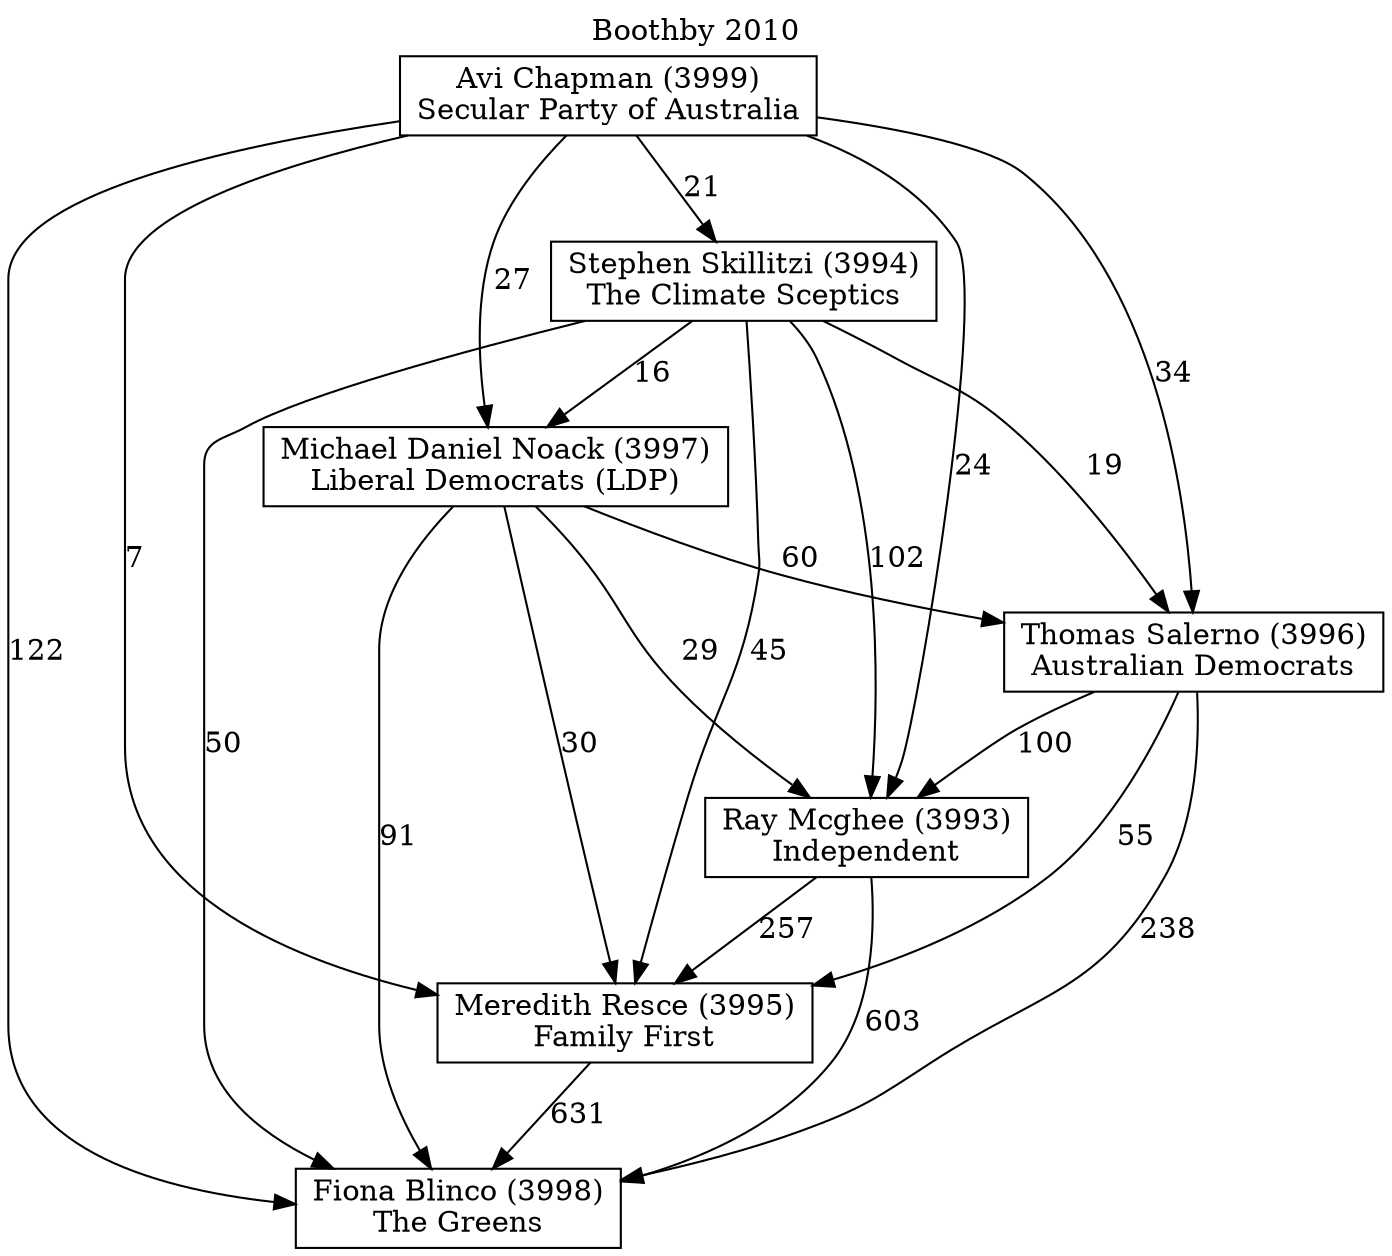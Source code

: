 // House preference flow
digraph "Fiona Blinco (3998)_Boothby_2010" {
	graph [label="Boothby 2010" labelloc=t mclimit=10]
	node [shape=box]
	"Fiona Blinco (3998)" [label="Fiona Blinco (3998)
The Greens"]
	"Meredith Resce (3995)" [label="Meredith Resce (3995)
Family First"]
	"Ray Mcghee (3993)" [label="Ray Mcghee (3993)
Independent"]
	"Thomas Salerno (3996)" [label="Thomas Salerno (3996)
Australian Democrats"]
	"Michael Daniel Noack (3997)" [label="Michael Daniel Noack (3997)
Liberal Democrats (LDP)"]
	"Stephen Skillitzi (3994)" [label="Stephen Skillitzi (3994)
The Climate Sceptics"]
	"Avi Chapman (3999)" [label="Avi Chapman (3999)
Secular Party of Australia"]
	"Fiona Blinco (3998)" [label="Fiona Blinco (3998)
The Greens"]
	"Ray Mcghee (3993)" [label="Ray Mcghee (3993)
Independent"]
	"Thomas Salerno (3996)" [label="Thomas Salerno (3996)
Australian Democrats"]
	"Michael Daniel Noack (3997)" [label="Michael Daniel Noack (3997)
Liberal Democrats (LDP)"]
	"Stephen Skillitzi (3994)" [label="Stephen Skillitzi (3994)
The Climate Sceptics"]
	"Avi Chapman (3999)" [label="Avi Chapman (3999)
Secular Party of Australia"]
	"Fiona Blinco (3998)" [label="Fiona Blinco (3998)
The Greens"]
	"Thomas Salerno (3996)" [label="Thomas Salerno (3996)
Australian Democrats"]
	"Michael Daniel Noack (3997)" [label="Michael Daniel Noack (3997)
Liberal Democrats (LDP)"]
	"Stephen Skillitzi (3994)" [label="Stephen Skillitzi (3994)
The Climate Sceptics"]
	"Avi Chapman (3999)" [label="Avi Chapman (3999)
Secular Party of Australia"]
	"Fiona Blinco (3998)" [label="Fiona Blinco (3998)
The Greens"]
	"Michael Daniel Noack (3997)" [label="Michael Daniel Noack (3997)
Liberal Democrats (LDP)"]
	"Stephen Skillitzi (3994)" [label="Stephen Skillitzi (3994)
The Climate Sceptics"]
	"Avi Chapman (3999)" [label="Avi Chapman (3999)
Secular Party of Australia"]
	"Fiona Blinco (3998)" [label="Fiona Blinco (3998)
The Greens"]
	"Stephen Skillitzi (3994)" [label="Stephen Skillitzi (3994)
The Climate Sceptics"]
	"Avi Chapman (3999)" [label="Avi Chapman (3999)
Secular Party of Australia"]
	"Fiona Blinco (3998)" [label="Fiona Blinco (3998)
The Greens"]
	"Avi Chapman (3999)" [label="Avi Chapman (3999)
Secular Party of Australia"]
	"Avi Chapman (3999)" [label="Avi Chapman (3999)
Secular Party of Australia"]
	"Stephen Skillitzi (3994)" [label="Stephen Skillitzi (3994)
The Climate Sceptics"]
	"Avi Chapman (3999)" [label="Avi Chapman (3999)
Secular Party of Australia"]
	"Avi Chapman (3999)" [label="Avi Chapman (3999)
Secular Party of Australia"]
	"Michael Daniel Noack (3997)" [label="Michael Daniel Noack (3997)
Liberal Democrats (LDP)"]
	"Stephen Skillitzi (3994)" [label="Stephen Skillitzi (3994)
The Climate Sceptics"]
	"Avi Chapman (3999)" [label="Avi Chapman (3999)
Secular Party of Australia"]
	"Michael Daniel Noack (3997)" [label="Michael Daniel Noack (3997)
Liberal Democrats (LDP)"]
	"Avi Chapman (3999)" [label="Avi Chapman (3999)
Secular Party of Australia"]
	"Avi Chapman (3999)" [label="Avi Chapman (3999)
Secular Party of Australia"]
	"Stephen Skillitzi (3994)" [label="Stephen Skillitzi (3994)
The Climate Sceptics"]
	"Avi Chapman (3999)" [label="Avi Chapman (3999)
Secular Party of Australia"]
	"Avi Chapman (3999)" [label="Avi Chapman (3999)
Secular Party of Australia"]
	"Thomas Salerno (3996)" [label="Thomas Salerno (3996)
Australian Democrats"]
	"Michael Daniel Noack (3997)" [label="Michael Daniel Noack (3997)
Liberal Democrats (LDP)"]
	"Stephen Skillitzi (3994)" [label="Stephen Skillitzi (3994)
The Climate Sceptics"]
	"Avi Chapman (3999)" [label="Avi Chapman (3999)
Secular Party of Australia"]
	"Thomas Salerno (3996)" [label="Thomas Salerno (3996)
Australian Democrats"]
	"Stephen Skillitzi (3994)" [label="Stephen Skillitzi (3994)
The Climate Sceptics"]
	"Avi Chapman (3999)" [label="Avi Chapman (3999)
Secular Party of Australia"]
	"Thomas Salerno (3996)" [label="Thomas Salerno (3996)
Australian Democrats"]
	"Avi Chapman (3999)" [label="Avi Chapman (3999)
Secular Party of Australia"]
	"Avi Chapman (3999)" [label="Avi Chapman (3999)
Secular Party of Australia"]
	"Stephen Skillitzi (3994)" [label="Stephen Skillitzi (3994)
The Climate Sceptics"]
	"Avi Chapman (3999)" [label="Avi Chapman (3999)
Secular Party of Australia"]
	"Avi Chapman (3999)" [label="Avi Chapman (3999)
Secular Party of Australia"]
	"Michael Daniel Noack (3997)" [label="Michael Daniel Noack (3997)
Liberal Democrats (LDP)"]
	"Stephen Skillitzi (3994)" [label="Stephen Skillitzi (3994)
The Climate Sceptics"]
	"Avi Chapman (3999)" [label="Avi Chapman (3999)
Secular Party of Australia"]
	"Michael Daniel Noack (3997)" [label="Michael Daniel Noack (3997)
Liberal Democrats (LDP)"]
	"Avi Chapman (3999)" [label="Avi Chapman (3999)
Secular Party of Australia"]
	"Avi Chapman (3999)" [label="Avi Chapman (3999)
Secular Party of Australia"]
	"Stephen Skillitzi (3994)" [label="Stephen Skillitzi (3994)
The Climate Sceptics"]
	"Avi Chapman (3999)" [label="Avi Chapman (3999)
Secular Party of Australia"]
	"Avi Chapman (3999)" [label="Avi Chapman (3999)
Secular Party of Australia"]
	"Ray Mcghee (3993)" [label="Ray Mcghee (3993)
Independent"]
	"Thomas Salerno (3996)" [label="Thomas Salerno (3996)
Australian Democrats"]
	"Michael Daniel Noack (3997)" [label="Michael Daniel Noack (3997)
Liberal Democrats (LDP)"]
	"Stephen Skillitzi (3994)" [label="Stephen Skillitzi (3994)
The Climate Sceptics"]
	"Avi Chapman (3999)" [label="Avi Chapman (3999)
Secular Party of Australia"]
	"Ray Mcghee (3993)" [label="Ray Mcghee (3993)
Independent"]
	"Michael Daniel Noack (3997)" [label="Michael Daniel Noack (3997)
Liberal Democrats (LDP)"]
	"Stephen Skillitzi (3994)" [label="Stephen Skillitzi (3994)
The Climate Sceptics"]
	"Avi Chapman (3999)" [label="Avi Chapman (3999)
Secular Party of Australia"]
	"Ray Mcghee (3993)" [label="Ray Mcghee (3993)
Independent"]
	"Stephen Skillitzi (3994)" [label="Stephen Skillitzi (3994)
The Climate Sceptics"]
	"Avi Chapman (3999)" [label="Avi Chapman (3999)
Secular Party of Australia"]
	"Ray Mcghee (3993)" [label="Ray Mcghee (3993)
Independent"]
	"Avi Chapman (3999)" [label="Avi Chapman (3999)
Secular Party of Australia"]
	"Avi Chapman (3999)" [label="Avi Chapman (3999)
Secular Party of Australia"]
	"Stephen Skillitzi (3994)" [label="Stephen Skillitzi (3994)
The Climate Sceptics"]
	"Avi Chapman (3999)" [label="Avi Chapman (3999)
Secular Party of Australia"]
	"Avi Chapman (3999)" [label="Avi Chapman (3999)
Secular Party of Australia"]
	"Michael Daniel Noack (3997)" [label="Michael Daniel Noack (3997)
Liberal Democrats (LDP)"]
	"Stephen Skillitzi (3994)" [label="Stephen Skillitzi (3994)
The Climate Sceptics"]
	"Avi Chapman (3999)" [label="Avi Chapman (3999)
Secular Party of Australia"]
	"Michael Daniel Noack (3997)" [label="Michael Daniel Noack (3997)
Liberal Democrats (LDP)"]
	"Avi Chapman (3999)" [label="Avi Chapman (3999)
Secular Party of Australia"]
	"Avi Chapman (3999)" [label="Avi Chapman (3999)
Secular Party of Australia"]
	"Stephen Skillitzi (3994)" [label="Stephen Skillitzi (3994)
The Climate Sceptics"]
	"Avi Chapman (3999)" [label="Avi Chapman (3999)
Secular Party of Australia"]
	"Avi Chapman (3999)" [label="Avi Chapman (3999)
Secular Party of Australia"]
	"Thomas Salerno (3996)" [label="Thomas Salerno (3996)
Australian Democrats"]
	"Michael Daniel Noack (3997)" [label="Michael Daniel Noack (3997)
Liberal Democrats (LDP)"]
	"Stephen Skillitzi (3994)" [label="Stephen Skillitzi (3994)
The Climate Sceptics"]
	"Avi Chapman (3999)" [label="Avi Chapman (3999)
Secular Party of Australia"]
	"Thomas Salerno (3996)" [label="Thomas Salerno (3996)
Australian Democrats"]
	"Stephen Skillitzi (3994)" [label="Stephen Skillitzi (3994)
The Climate Sceptics"]
	"Avi Chapman (3999)" [label="Avi Chapman (3999)
Secular Party of Australia"]
	"Thomas Salerno (3996)" [label="Thomas Salerno (3996)
Australian Democrats"]
	"Avi Chapman (3999)" [label="Avi Chapman (3999)
Secular Party of Australia"]
	"Avi Chapman (3999)" [label="Avi Chapman (3999)
Secular Party of Australia"]
	"Stephen Skillitzi (3994)" [label="Stephen Skillitzi (3994)
The Climate Sceptics"]
	"Avi Chapman (3999)" [label="Avi Chapman (3999)
Secular Party of Australia"]
	"Avi Chapman (3999)" [label="Avi Chapman (3999)
Secular Party of Australia"]
	"Michael Daniel Noack (3997)" [label="Michael Daniel Noack (3997)
Liberal Democrats (LDP)"]
	"Stephen Skillitzi (3994)" [label="Stephen Skillitzi (3994)
The Climate Sceptics"]
	"Avi Chapman (3999)" [label="Avi Chapman (3999)
Secular Party of Australia"]
	"Michael Daniel Noack (3997)" [label="Michael Daniel Noack (3997)
Liberal Democrats (LDP)"]
	"Avi Chapman (3999)" [label="Avi Chapman (3999)
Secular Party of Australia"]
	"Avi Chapman (3999)" [label="Avi Chapman (3999)
Secular Party of Australia"]
	"Stephen Skillitzi (3994)" [label="Stephen Skillitzi (3994)
The Climate Sceptics"]
	"Avi Chapman (3999)" [label="Avi Chapman (3999)
Secular Party of Australia"]
	"Avi Chapman (3999)" [label="Avi Chapman (3999)
Secular Party of Australia"]
	"Meredith Resce (3995)" [label="Meredith Resce (3995)
Family First"]
	"Ray Mcghee (3993)" [label="Ray Mcghee (3993)
Independent"]
	"Thomas Salerno (3996)" [label="Thomas Salerno (3996)
Australian Democrats"]
	"Michael Daniel Noack (3997)" [label="Michael Daniel Noack (3997)
Liberal Democrats (LDP)"]
	"Stephen Skillitzi (3994)" [label="Stephen Skillitzi (3994)
The Climate Sceptics"]
	"Avi Chapman (3999)" [label="Avi Chapman (3999)
Secular Party of Australia"]
	"Meredith Resce (3995)" [label="Meredith Resce (3995)
Family First"]
	"Thomas Salerno (3996)" [label="Thomas Salerno (3996)
Australian Democrats"]
	"Michael Daniel Noack (3997)" [label="Michael Daniel Noack (3997)
Liberal Democrats (LDP)"]
	"Stephen Skillitzi (3994)" [label="Stephen Skillitzi (3994)
The Climate Sceptics"]
	"Avi Chapman (3999)" [label="Avi Chapman (3999)
Secular Party of Australia"]
	"Meredith Resce (3995)" [label="Meredith Resce (3995)
Family First"]
	"Michael Daniel Noack (3997)" [label="Michael Daniel Noack (3997)
Liberal Democrats (LDP)"]
	"Stephen Skillitzi (3994)" [label="Stephen Skillitzi (3994)
The Climate Sceptics"]
	"Avi Chapman (3999)" [label="Avi Chapman (3999)
Secular Party of Australia"]
	"Meredith Resce (3995)" [label="Meredith Resce (3995)
Family First"]
	"Stephen Skillitzi (3994)" [label="Stephen Skillitzi (3994)
The Climate Sceptics"]
	"Avi Chapman (3999)" [label="Avi Chapman (3999)
Secular Party of Australia"]
	"Meredith Resce (3995)" [label="Meredith Resce (3995)
Family First"]
	"Avi Chapman (3999)" [label="Avi Chapman (3999)
Secular Party of Australia"]
	"Avi Chapman (3999)" [label="Avi Chapman (3999)
Secular Party of Australia"]
	"Stephen Skillitzi (3994)" [label="Stephen Skillitzi (3994)
The Climate Sceptics"]
	"Avi Chapman (3999)" [label="Avi Chapman (3999)
Secular Party of Australia"]
	"Avi Chapman (3999)" [label="Avi Chapman (3999)
Secular Party of Australia"]
	"Michael Daniel Noack (3997)" [label="Michael Daniel Noack (3997)
Liberal Democrats (LDP)"]
	"Stephen Skillitzi (3994)" [label="Stephen Skillitzi (3994)
The Climate Sceptics"]
	"Avi Chapman (3999)" [label="Avi Chapman (3999)
Secular Party of Australia"]
	"Michael Daniel Noack (3997)" [label="Michael Daniel Noack (3997)
Liberal Democrats (LDP)"]
	"Avi Chapman (3999)" [label="Avi Chapman (3999)
Secular Party of Australia"]
	"Avi Chapman (3999)" [label="Avi Chapman (3999)
Secular Party of Australia"]
	"Stephen Skillitzi (3994)" [label="Stephen Skillitzi (3994)
The Climate Sceptics"]
	"Avi Chapman (3999)" [label="Avi Chapman (3999)
Secular Party of Australia"]
	"Avi Chapman (3999)" [label="Avi Chapman (3999)
Secular Party of Australia"]
	"Thomas Salerno (3996)" [label="Thomas Salerno (3996)
Australian Democrats"]
	"Michael Daniel Noack (3997)" [label="Michael Daniel Noack (3997)
Liberal Democrats (LDP)"]
	"Stephen Skillitzi (3994)" [label="Stephen Skillitzi (3994)
The Climate Sceptics"]
	"Avi Chapman (3999)" [label="Avi Chapman (3999)
Secular Party of Australia"]
	"Thomas Salerno (3996)" [label="Thomas Salerno (3996)
Australian Democrats"]
	"Stephen Skillitzi (3994)" [label="Stephen Skillitzi (3994)
The Climate Sceptics"]
	"Avi Chapman (3999)" [label="Avi Chapman (3999)
Secular Party of Australia"]
	"Thomas Salerno (3996)" [label="Thomas Salerno (3996)
Australian Democrats"]
	"Avi Chapman (3999)" [label="Avi Chapman (3999)
Secular Party of Australia"]
	"Avi Chapman (3999)" [label="Avi Chapman (3999)
Secular Party of Australia"]
	"Stephen Skillitzi (3994)" [label="Stephen Skillitzi (3994)
The Climate Sceptics"]
	"Avi Chapman (3999)" [label="Avi Chapman (3999)
Secular Party of Australia"]
	"Avi Chapman (3999)" [label="Avi Chapman (3999)
Secular Party of Australia"]
	"Michael Daniel Noack (3997)" [label="Michael Daniel Noack (3997)
Liberal Democrats (LDP)"]
	"Stephen Skillitzi (3994)" [label="Stephen Skillitzi (3994)
The Climate Sceptics"]
	"Avi Chapman (3999)" [label="Avi Chapman (3999)
Secular Party of Australia"]
	"Michael Daniel Noack (3997)" [label="Michael Daniel Noack (3997)
Liberal Democrats (LDP)"]
	"Avi Chapman (3999)" [label="Avi Chapman (3999)
Secular Party of Australia"]
	"Avi Chapman (3999)" [label="Avi Chapman (3999)
Secular Party of Australia"]
	"Stephen Skillitzi (3994)" [label="Stephen Skillitzi (3994)
The Climate Sceptics"]
	"Avi Chapman (3999)" [label="Avi Chapman (3999)
Secular Party of Australia"]
	"Avi Chapman (3999)" [label="Avi Chapman (3999)
Secular Party of Australia"]
	"Ray Mcghee (3993)" [label="Ray Mcghee (3993)
Independent"]
	"Thomas Salerno (3996)" [label="Thomas Salerno (3996)
Australian Democrats"]
	"Michael Daniel Noack (3997)" [label="Michael Daniel Noack (3997)
Liberal Democrats (LDP)"]
	"Stephen Skillitzi (3994)" [label="Stephen Skillitzi (3994)
The Climate Sceptics"]
	"Avi Chapman (3999)" [label="Avi Chapman (3999)
Secular Party of Australia"]
	"Ray Mcghee (3993)" [label="Ray Mcghee (3993)
Independent"]
	"Michael Daniel Noack (3997)" [label="Michael Daniel Noack (3997)
Liberal Democrats (LDP)"]
	"Stephen Skillitzi (3994)" [label="Stephen Skillitzi (3994)
The Climate Sceptics"]
	"Avi Chapman (3999)" [label="Avi Chapman (3999)
Secular Party of Australia"]
	"Ray Mcghee (3993)" [label="Ray Mcghee (3993)
Independent"]
	"Stephen Skillitzi (3994)" [label="Stephen Skillitzi (3994)
The Climate Sceptics"]
	"Avi Chapman (3999)" [label="Avi Chapman (3999)
Secular Party of Australia"]
	"Ray Mcghee (3993)" [label="Ray Mcghee (3993)
Independent"]
	"Avi Chapman (3999)" [label="Avi Chapman (3999)
Secular Party of Australia"]
	"Avi Chapman (3999)" [label="Avi Chapman (3999)
Secular Party of Australia"]
	"Stephen Skillitzi (3994)" [label="Stephen Skillitzi (3994)
The Climate Sceptics"]
	"Avi Chapman (3999)" [label="Avi Chapman (3999)
Secular Party of Australia"]
	"Avi Chapman (3999)" [label="Avi Chapman (3999)
Secular Party of Australia"]
	"Michael Daniel Noack (3997)" [label="Michael Daniel Noack (3997)
Liberal Democrats (LDP)"]
	"Stephen Skillitzi (3994)" [label="Stephen Skillitzi (3994)
The Climate Sceptics"]
	"Avi Chapman (3999)" [label="Avi Chapman (3999)
Secular Party of Australia"]
	"Michael Daniel Noack (3997)" [label="Michael Daniel Noack (3997)
Liberal Democrats (LDP)"]
	"Avi Chapman (3999)" [label="Avi Chapman (3999)
Secular Party of Australia"]
	"Avi Chapman (3999)" [label="Avi Chapman (3999)
Secular Party of Australia"]
	"Stephen Skillitzi (3994)" [label="Stephen Skillitzi (3994)
The Climate Sceptics"]
	"Avi Chapman (3999)" [label="Avi Chapman (3999)
Secular Party of Australia"]
	"Avi Chapman (3999)" [label="Avi Chapman (3999)
Secular Party of Australia"]
	"Thomas Salerno (3996)" [label="Thomas Salerno (3996)
Australian Democrats"]
	"Michael Daniel Noack (3997)" [label="Michael Daniel Noack (3997)
Liberal Democrats (LDP)"]
	"Stephen Skillitzi (3994)" [label="Stephen Skillitzi (3994)
The Climate Sceptics"]
	"Avi Chapman (3999)" [label="Avi Chapman (3999)
Secular Party of Australia"]
	"Thomas Salerno (3996)" [label="Thomas Salerno (3996)
Australian Democrats"]
	"Stephen Skillitzi (3994)" [label="Stephen Skillitzi (3994)
The Climate Sceptics"]
	"Avi Chapman (3999)" [label="Avi Chapman (3999)
Secular Party of Australia"]
	"Thomas Salerno (3996)" [label="Thomas Salerno (3996)
Australian Democrats"]
	"Avi Chapman (3999)" [label="Avi Chapman (3999)
Secular Party of Australia"]
	"Avi Chapman (3999)" [label="Avi Chapman (3999)
Secular Party of Australia"]
	"Stephen Skillitzi (3994)" [label="Stephen Skillitzi (3994)
The Climate Sceptics"]
	"Avi Chapman (3999)" [label="Avi Chapman (3999)
Secular Party of Australia"]
	"Avi Chapman (3999)" [label="Avi Chapman (3999)
Secular Party of Australia"]
	"Michael Daniel Noack (3997)" [label="Michael Daniel Noack (3997)
Liberal Democrats (LDP)"]
	"Stephen Skillitzi (3994)" [label="Stephen Skillitzi (3994)
The Climate Sceptics"]
	"Avi Chapman (3999)" [label="Avi Chapman (3999)
Secular Party of Australia"]
	"Michael Daniel Noack (3997)" [label="Michael Daniel Noack (3997)
Liberal Democrats (LDP)"]
	"Avi Chapman (3999)" [label="Avi Chapman (3999)
Secular Party of Australia"]
	"Avi Chapman (3999)" [label="Avi Chapman (3999)
Secular Party of Australia"]
	"Stephen Skillitzi (3994)" [label="Stephen Skillitzi (3994)
The Climate Sceptics"]
	"Avi Chapman (3999)" [label="Avi Chapman (3999)
Secular Party of Australia"]
	"Avi Chapman (3999)" [label="Avi Chapman (3999)
Secular Party of Australia"]
	"Meredith Resce (3995)" -> "Fiona Blinco (3998)" [label=631]
	"Ray Mcghee (3993)" -> "Meredith Resce (3995)" [label=257]
	"Thomas Salerno (3996)" -> "Ray Mcghee (3993)" [label=100]
	"Michael Daniel Noack (3997)" -> "Thomas Salerno (3996)" [label=60]
	"Stephen Skillitzi (3994)" -> "Michael Daniel Noack (3997)" [label=16]
	"Avi Chapman (3999)" -> "Stephen Skillitzi (3994)" [label=21]
	"Ray Mcghee (3993)" -> "Fiona Blinco (3998)" [label=603]
	"Thomas Salerno (3996)" -> "Fiona Blinco (3998)" [label=238]
	"Michael Daniel Noack (3997)" -> "Fiona Blinco (3998)" [label=91]
	"Stephen Skillitzi (3994)" -> "Fiona Blinco (3998)" [label=50]
	"Avi Chapman (3999)" -> "Fiona Blinco (3998)" [label=122]
	"Avi Chapman (3999)" -> "Michael Daniel Noack (3997)" [label=27]
	"Stephen Skillitzi (3994)" -> "Thomas Salerno (3996)" [label=19]
	"Avi Chapman (3999)" -> "Thomas Salerno (3996)" [label=34]
	"Michael Daniel Noack (3997)" -> "Ray Mcghee (3993)" [label=29]
	"Stephen Skillitzi (3994)" -> "Ray Mcghee (3993)" [label=102]
	"Avi Chapman (3999)" -> "Ray Mcghee (3993)" [label=24]
	"Thomas Salerno (3996)" -> "Meredith Resce (3995)" [label=55]
	"Michael Daniel Noack (3997)" -> "Meredith Resce (3995)" [label=30]
	"Stephen Skillitzi (3994)" -> "Meredith Resce (3995)" [label=45]
	"Avi Chapman (3999)" -> "Meredith Resce (3995)" [label=7]
}
